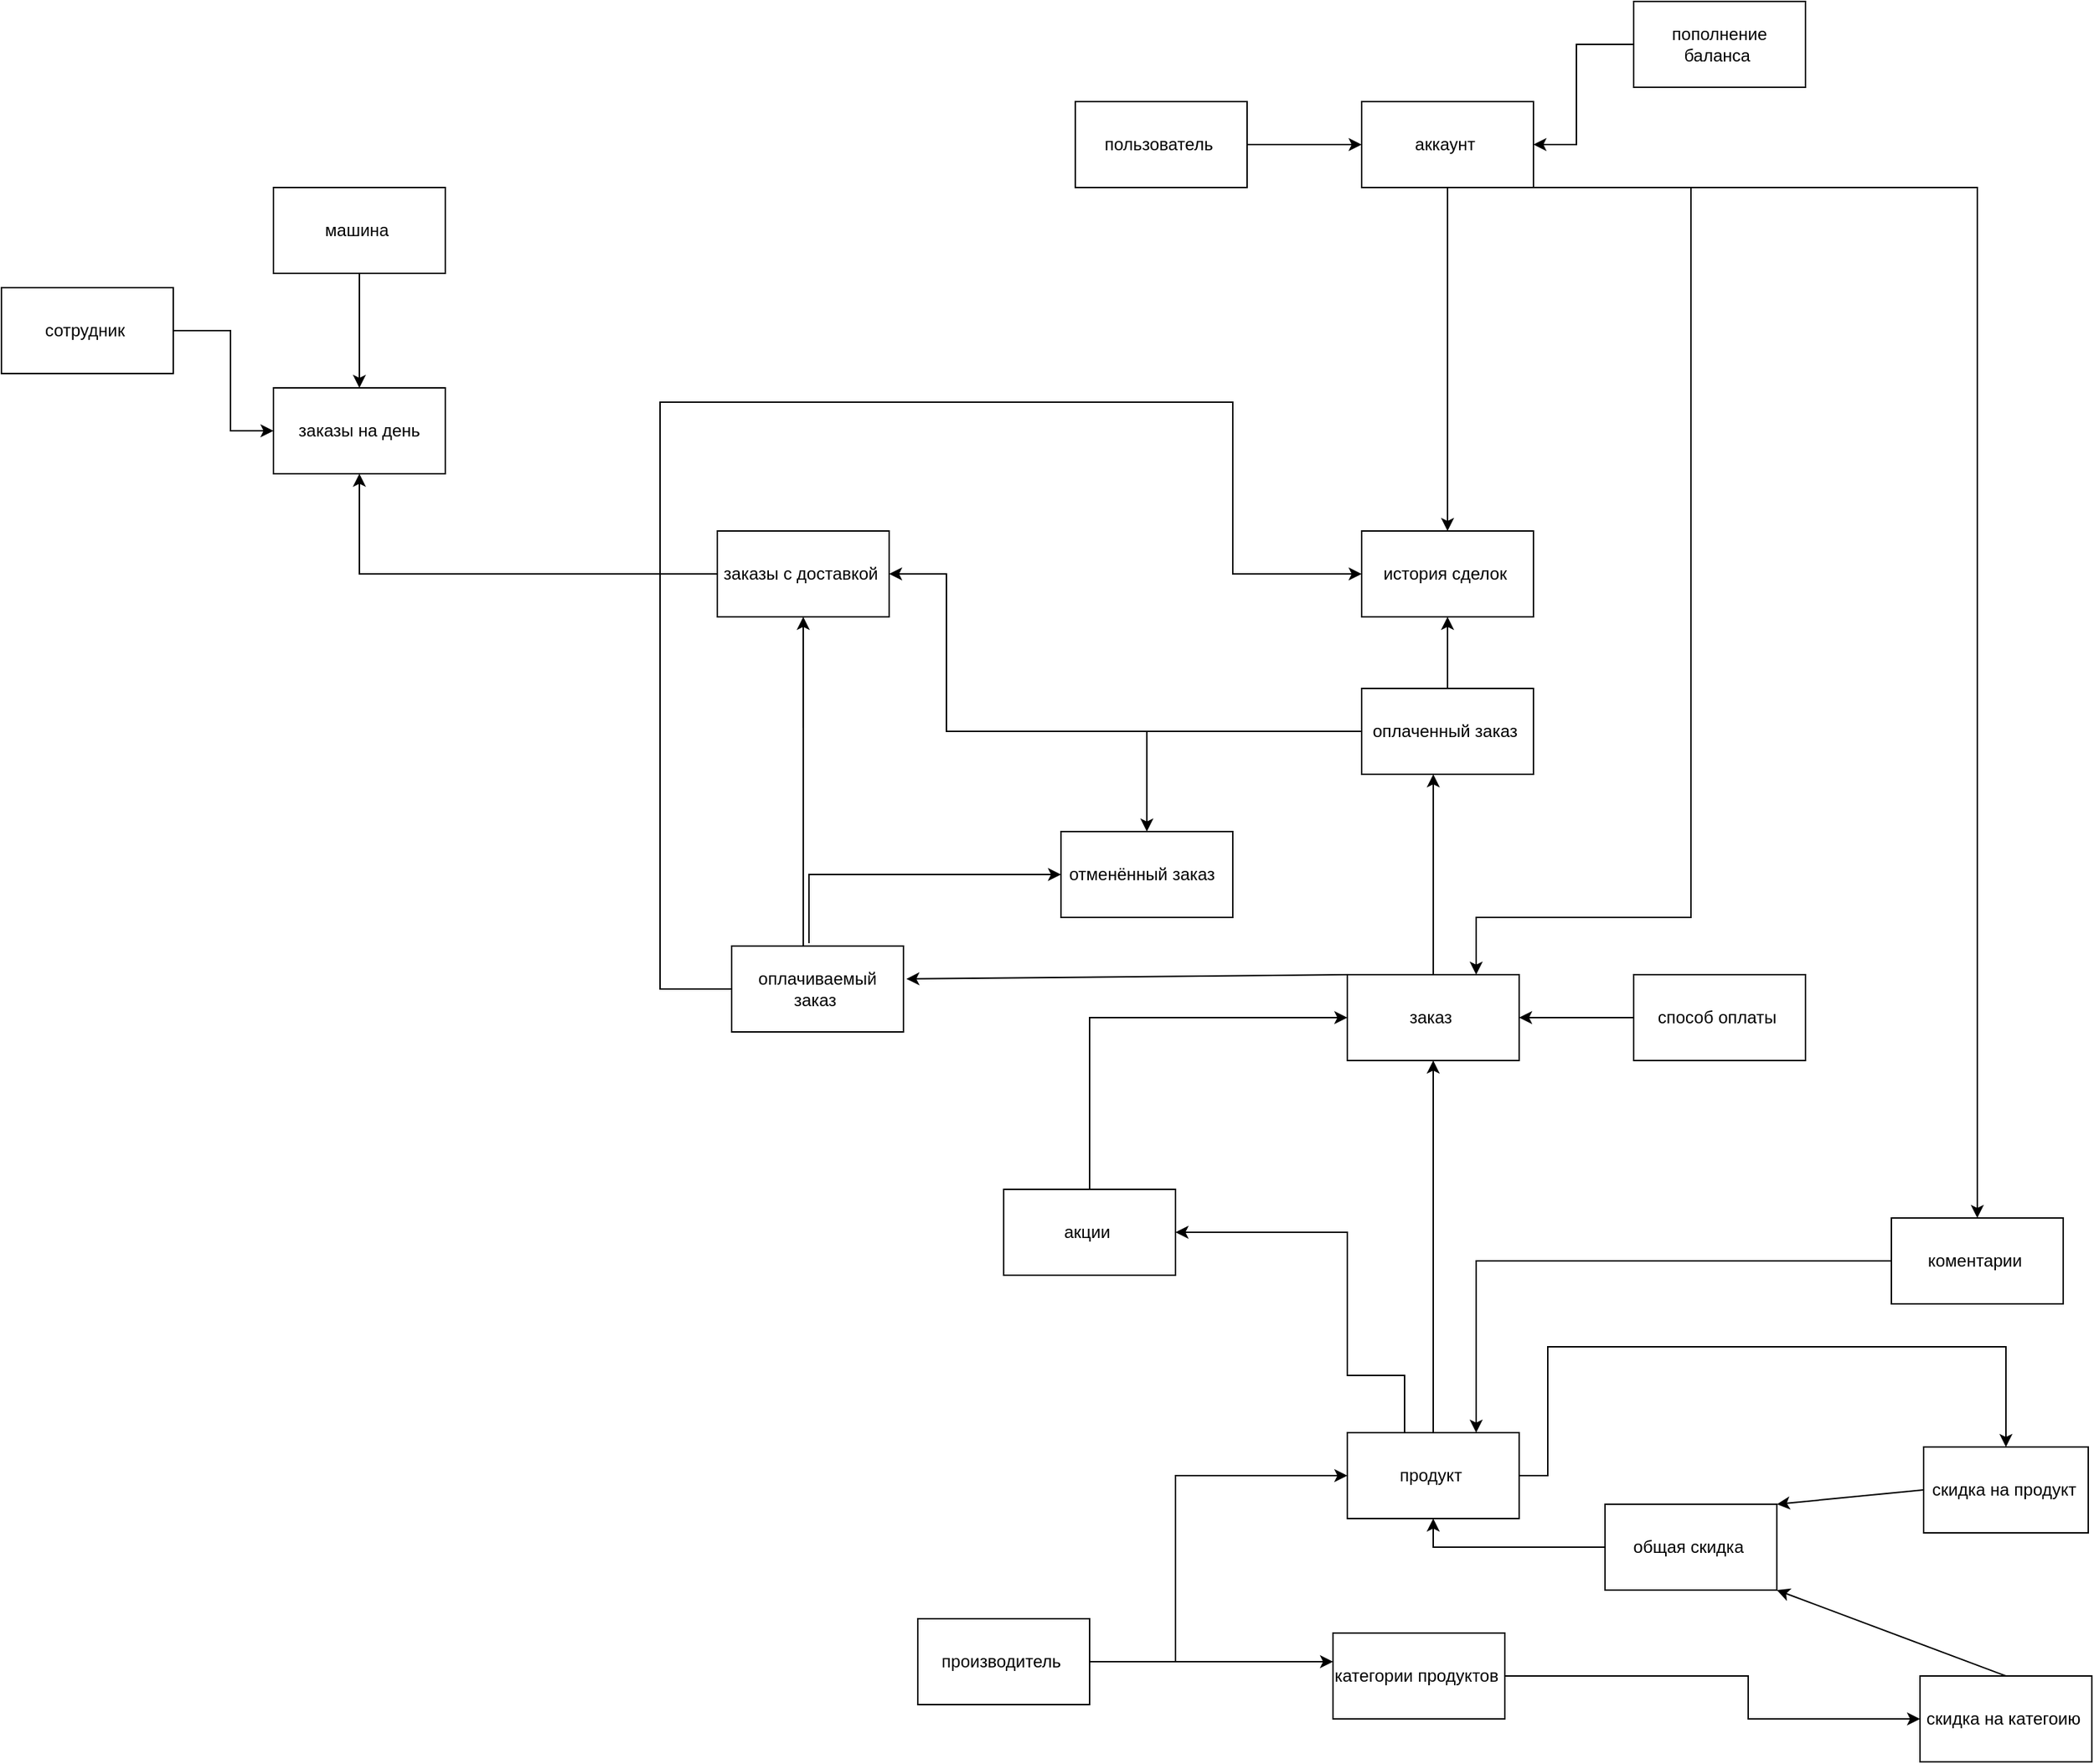 <mxfile version="21.2.8" type="device" pages="2">
  <diagram name="Страница 1" id="geIFjYjPnE_OeMnOWGkT">
    <mxGraphModel dx="2495" dy="974" grid="1" gridSize="10" guides="1" tooltips="1" connect="1" arrows="1" fold="1" page="1" pageScale="1" pageWidth="827" pageHeight="1169" math="0" shadow="0">
      <root>
        <mxCell id="0" />
        <mxCell id="1" parent="0" />
        <mxCell id="pGKbNOyH_VplZDwizvX3-1" value="пользователь&amp;nbsp;" style="rounded=0;whiteSpace=wrap;html=1;" parent="1" vertex="1">
          <mxGeometry x="250" y="270" width="120" height="60" as="geometry" />
        </mxCell>
        <mxCell id="TDMM4SeY3odUwWHmLBrj-1" value="аккаунт&amp;nbsp;" style="rounded=0;whiteSpace=wrap;html=1;" parent="1" vertex="1">
          <mxGeometry x="450" y="270" width="120" height="60" as="geometry" />
        </mxCell>
        <mxCell id="TDMM4SeY3odUwWHmLBrj-2" value="" style="endArrow=classic;html=1;rounded=0;exitX=1;exitY=0.5;exitDx=0;exitDy=0;entryX=0;entryY=0.5;entryDx=0;entryDy=0;" parent="1" source="pGKbNOyH_VplZDwizvX3-1" target="TDMM4SeY3odUwWHmLBrj-1" edge="1">
          <mxGeometry width="50" height="50" relative="1" as="geometry">
            <mxPoint x="390" y="430" as="sourcePoint" />
            <mxPoint x="440" y="380" as="targetPoint" />
          </mxGeometry>
        </mxCell>
        <mxCell id="TDMM4SeY3odUwWHmLBrj-3" value="пополнение баланса&amp;nbsp;" style="rounded=0;whiteSpace=wrap;html=1;" parent="1" vertex="1">
          <mxGeometry x="640" y="200" width="120" height="60" as="geometry" />
        </mxCell>
        <mxCell id="TDMM4SeY3odUwWHmLBrj-4" value="" style="endArrow=classic;html=1;rounded=0;exitX=0;exitY=0.5;exitDx=0;exitDy=0;entryX=1;entryY=0.5;entryDx=0;entryDy=0;" parent="1" source="TDMM4SeY3odUwWHmLBrj-3" target="TDMM4SeY3odUwWHmLBrj-1" edge="1">
          <mxGeometry width="50" height="50" relative="1" as="geometry">
            <mxPoint x="390" y="430" as="sourcePoint" />
            <mxPoint x="440" y="380" as="targetPoint" />
            <Array as="points">
              <mxPoint x="600" y="230" />
              <mxPoint x="600" y="300" />
            </Array>
          </mxGeometry>
        </mxCell>
        <mxCell id="TDMM4SeY3odUwWHmLBrj-5" value="" style="endArrow=classic;html=1;rounded=0;exitX=0.5;exitY=1;exitDx=0;exitDy=0;entryX=0.5;entryY=0;entryDx=0;entryDy=0;" parent="1" source="TDMM4SeY3odUwWHmLBrj-1" target="TDMM4SeY3odUwWHmLBrj-10" edge="1">
          <mxGeometry width="50" height="50" relative="1" as="geometry">
            <mxPoint x="390" y="430" as="sourcePoint" />
            <mxPoint x="510" y="420" as="targetPoint" />
          </mxGeometry>
        </mxCell>
        <mxCell id="TDMM4SeY3odUwWHmLBrj-7" value="заказы на день" style="rounded=0;whiteSpace=wrap;html=1;" parent="1" vertex="1">
          <mxGeometry x="-310" y="470" width="120" height="60" as="geometry" />
        </mxCell>
        <mxCell id="TDMM4SeY3odUwWHmLBrj-8" value="сотрудник&amp;nbsp;" style="rounded=0;whiteSpace=wrap;html=1;" parent="1" vertex="1">
          <mxGeometry x="-500" y="400" width="120" height="60" as="geometry" />
        </mxCell>
        <mxCell id="TDMM4SeY3odUwWHmLBrj-9" value="машина&amp;nbsp;" style="rounded=0;whiteSpace=wrap;html=1;" parent="1" vertex="1">
          <mxGeometry x="-310" y="330" width="120" height="60" as="geometry" />
        </mxCell>
        <mxCell id="TDMM4SeY3odUwWHmLBrj-10" value="история сделок&amp;nbsp;" style="rounded=0;whiteSpace=wrap;html=1;" parent="1" vertex="1">
          <mxGeometry x="450" y="570" width="120" height="60" as="geometry" />
        </mxCell>
        <mxCell id="TDMM4SeY3odUwWHmLBrj-11" value="оплаченный заказ&amp;nbsp;" style="rounded=0;whiteSpace=wrap;html=1;" parent="1" vertex="1">
          <mxGeometry x="450" y="680" width="120" height="60" as="geometry" />
        </mxCell>
        <mxCell id="TDMM4SeY3odUwWHmLBrj-12" value="оплачиваемый заказ&amp;nbsp;" style="rounded=0;whiteSpace=wrap;html=1;" parent="1" vertex="1">
          <mxGeometry x="10" y="860" width="120" height="60" as="geometry" />
        </mxCell>
        <mxCell id="TDMM4SeY3odUwWHmLBrj-13" value="отменённый заказ&amp;nbsp;&amp;nbsp;" style="rounded=0;whiteSpace=wrap;html=1;" parent="1" vertex="1">
          <mxGeometry x="240" y="780" width="120" height="60" as="geometry" />
        </mxCell>
        <mxCell id="fpAQPMwGpUmbMZwcHKRn-29" style="edgeStyle=orthogonalEdgeStyle;rounded=0;orthogonalLoop=1;jettySize=auto;html=1;entryX=0.417;entryY=1;entryDx=0;entryDy=0;entryPerimeter=0;" parent="1" source="TDMM4SeY3odUwWHmLBrj-14" target="TDMM4SeY3odUwWHmLBrj-11" edge="1">
          <mxGeometry relative="1" as="geometry" />
        </mxCell>
        <mxCell id="TDMM4SeY3odUwWHmLBrj-14" value="заказ&amp;nbsp;" style="rounded=0;whiteSpace=wrap;html=1;" parent="1" vertex="1">
          <mxGeometry x="440" y="880" width="120" height="60" as="geometry" />
        </mxCell>
        <mxCell id="fpAQPMwGpUmbMZwcHKRn-1" value="продукт&amp;nbsp;" style="rounded=0;whiteSpace=wrap;html=1;" parent="1" vertex="1">
          <mxGeometry x="440" y="1200" width="120" height="60" as="geometry" />
        </mxCell>
        <mxCell id="fpAQPMwGpUmbMZwcHKRn-2" value="скидка на продукт&amp;nbsp;" style="rounded=0;whiteSpace=wrap;html=1;" parent="1" vertex="1">
          <mxGeometry x="842.5" y="1210" width="115" height="60" as="geometry" />
        </mxCell>
        <mxCell id="fpAQPMwGpUmbMZwcHKRn-3" value="скидка на категоию&amp;nbsp;" style="rounded=0;whiteSpace=wrap;html=1;" parent="1" vertex="1">
          <mxGeometry x="840" y="1370" width="120" height="60" as="geometry" />
        </mxCell>
        <mxCell id="fpAQPMwGpUmbMZwcHKRn-4" value="способ оплаты&amp;nbsp;" style="rounded=0;whiteSpace=wrap;html=1;" parent="1" vertex="1">
          <mxGeometry x="640" y="880" width="120" height="60" as="geometry" />
        </mxCell>
        <mxCell id="fpAQPMwGpUmbMZwcHKRn-5" value="коментарии&amp;nbsp;" style="rounded=0;whiteSpace=wrap;html=1;" parent="1" vertex="1">
          <mxGeometry x="820" y="1050" width="120" height="60" as="geometry" />
        </mxCell>
        <mxCell id="fpAQPMwGpUmbMZwcHKRn-6" value="акции&amp;nbsp;" style="rounded=0;whiteSpace=wrap;html=1;" parent="1" vertex="1">
          <mxGeometry x="200" y="1030" width="120" height="60" as="geometry" />
        </mxCell>
        <mxCell id="fpAQPMwGpUmbMZwcHKRn-7" value="категории продуктов&amp;nbsp;" style="rounded=0;whiteSpace=wrap;html=1;" parent="1" vertex="1">
          <mxGeometry x="430" y="1340" width="120" height="60" as="geometry" />
        </mxCell>
        <mxCell id="fpAQPMwGpUmbMZwcHKRn-8" value="производитель&amp;nbsp;" style="rounded=0;whiteSpace=wrap;html=1;" parent="1" vertex="1">
          <mxGeometry x="140" y="1330" width="120" height="60" as="geometry" />
        </mxCell>
        <mxCell id="fpAQPMwGpUmbMZwcHKRn-11" value="" style="endArrow=classic;html=1;rounded=0;exitX=1;exitY=0.5;exitDx=0;exitDy=0;entryX=0;entryY=0.5;entryDx=0;entryDy=0;" parent="1" source="fpAQPMwGpUmbMZwcHKRn-8" target="fpAQPMwGpUmbMZwcHKRn-1" edge="1">
          <mxGeometry width="50" height="50" relative="1" as="geometry">
            <mxPoint x="380" y="1130" as="sourcePoint" />
            <mxPoint x="430" y="1080" as="targetPoint" />
            <Array as="points">
              <mxPoint x="320" y="1360" />
              <mxPoint x="320" y="1230" />
            </Array>
          </mxGeometry>
        </mxCell>
        <mxCell id="fpAQPMwGpUmbMZwcHKRn-12" value="" style="endArrow=classic;html=1;rounded=0;exitX=1;exitY=0.5;exitDx=0;exitDy=0;" parent="1" source="fpAQPMwGpUmbMZwcHKRn-8" edge="1">
          <mxGeometry width="50" height="50" relative="1" as="geometry">
            <mxPoint x="380" y="1130" as="sourcePoint" />
            <mxPoint x="430" y="1360" as="targetPoint" />
          </mxGeometry>
        </mxCell>
        <mxCell id="fpAQPMwGpUmbMZwcHKRn-13" value="общая скидка&amp;nbsp;" style="rounded=0;whiteSpace=wrap;html=1;" parent="1" vertex="1">
          <mxGeometry x="620" y="1250" width="120" height="60" as="geometry" />
        </mxCell>
        <mxCell id="fpAQPMwGpUmbMZwcHKRn-14" value="" style="endArrow=classic;html=1;rounded=0;exitX=0.5;exitY=0;exitDx=0;exitDy=0;entryX=1;entryY=1;entryDx=0;entryDy=0;" parent="1" source="fpAQPMwGpUmbMZwcHKRn-3" target="fpAQPMwGpUmbMZwcHKRn-13" edge="1">
          <mxGeometry width="50" height="50" relative="1" as="geometry">
            <mxPoint x="770" y="1260" as="sourcePoint" />
            <mxPoint x="430" y="1080" as="targetPoint" />
          </mxGeometry>
        </mxCell>
        <mxCell id="fpAQPMwGpUmbMZwcHKRn-15" value="" style="endArrow=classic;html=1;rounded=0;exitX=1;exitY=0.5;exitDx=0;exitDy=0;" parent="1" source="fpAQPMwGpUmbMZwcHKRn-7" edge="1">
          <mxGeometry width="50" height="50" relative="1" as="geometry">
            <mxPoint x="380" y="1130" as="sourcePoint" />
            <mxPoint x="840" y="1400" as="targetPoint" />
            <Array as="points">
              <mxPoint x="720" y="1370" />
              <mxPoint x="720" y="1400" />
            </Array>
          </mxGeometry>
        </mxCell>
        <mxCell id="fpAQPMwGpUmbMZwcHKRn-16" value="" style="endArrow=classic;html=1;rounded=0;exitX=0;exitY=0.5;exitDx=0;exitDy=0;entryX=1;entryY=0;entryDx=0;entryDy=0;" parent="1" source="fpAQPMwGpUmbMZwcHKRn-2" target="fpAQPMwGpUmbMZwcHKRn-13" edge="1">
          <mxGeometry width="50" height="50" relative="1" as="geometry">
            <mxPoint x="380" y="1130" as="sourcePoint" />
            <mxPoint x="430" y="1080" as="targetPoint" />
          </mxGeometry>
        </mxCell>
        <mxCell id="fpAQPMwGpUmbMZwcHKRn-17" value="" style="endArrow=classic;html=1;rounded=0;exitX=1;exitY=0.5;exitDx=0;exitDy=0;entryX=0.5;entryY=0;entryDx=0;entryDy=0;" parent="1" source="fpAQPMwGpUmbMZwcHKRn-1" target="fpAQPMwGpUmbMZwcHKRn-2" edge="1">
          <mxGeometry width="50" height="50" relative="1" as="geometry">
            <mxPoint x="380" y="1130" as="sourcePoint" />
            <mxPoint x="430" y="1080" as="targetPoint" />
            <Array as="points">
              <mxPoint x="580" y="1230" />
              <mxPoint x="580" y="1140" />
              <mxPoint x="900" y="1140" />
            </Array>
          </mxGeometry>
        </mxCell>
        <mxCell id="fpAQPMwGpUmbMZwcHKRn-20" value="" style="endArrow=classic;html=1;rounded=0;exitX=0.5;exitY=0;exitDx=0;exitDy=0;entryX=0.5;entryY=1;entryDx=0;entryDy=0;" parent="1" source="fpAQPMwGpUmbMZwcHKRn-1" target="TDMM4SeY3odUwWHmLBrj-14" edge="1">
          <mxGeometry width="50" height="50" relative="1" as="geometry">
            <mxPoint x="380" y="1130" as="sourcePoint" />
            <mxPoint x="430" y="1080" as="targetPoint" />
          </mxGeometry>
        </mxCell>
        <mxCell id="fpAQPMwGpUmbMZwcHKRn-21" value="" style="endArrow=classic;html=1;rounded=0;exitX=0.5;exitY=0;exitDx=0;exitDy=0;entryX=1;entryY=0.5;entryDx=0;entryDy=0;" parent="1" source="fpAQPMwGpUmbMZwcHKRn-1" target="fpAQPMwGpUmbMZwcHKRn-6" edge="1">
          <mxGeometry width="50" height="50" relative="1" as="geometry">
            <mxPoint x="380" y="1130" as="sourcePoint" />
            <mxPoint x="430" y="1080" as="targetPoint" />
            <Array as="points">
              <mxPoint x="480" y="1200" />
              <mxPoint x="480" y="1160" />
              <mxPoint x="440" y="1160" />
              <mxPoint x="440" y="1060" />
            </Array>
          </mxGeometry>
        </mxCell>
        <mxCell id="fpAQPMwGpUmbMZwcHKRn-23" value="" style="endArrow=classic;html=1;rounded=0;exitX=0.5;exitY=0;exitDx=0;exitDy=0;entryX=0;entryY=0.5;entryDx=0;entryDy=0;" parent="1" source="fpAQPMwGpUmbMZwcHKRn-6" target="TDMM4SeY3odUwWHmLBrj-14" edge="1">
          <mxGeometry width="50" height="50" relative="1" as="geometry">
            <mxPoint x="380" y="1130" as="sourcePoint" />
            <mxPoint x="430" y="1080" as="targetPoint" />
            <Array as="points">
              <mxPoint x="260" y="910" />
            </Array>
          </mxGeometry>
        </mxCell>
        <mxCell id="fpAQPMwGpUmbMZwcHKRn-24" value="" style="endArrow=classic;html=1;rounded=0;exitX=0;exitY=0.5;exitDx=0;exitDy=0;entryX=1;entryY=0.5;entryDx=0;entryDy=0;" parent="1" source="fpAQPMwGpUmbMZwcHKRn-4" target="TDMM4SeY3odUwWHmLBrj-14" edge="1">
          <mxGeometry width="50" height="50" relative="1" as="geometry">
            <mxPoint x="380" y="1130" as="sourcePoint" />
            <mxPoint x="430" y="1080" as="targetPoint" />
          </mxGeometry>
        </mxCell>
        <mxCell id="fpAQPMwGpUmbMZwcHKRn-30" value="" style="endArrow=classic;html=1;rounded=0;exitX=0;exitY=0;exitDx=0;exitDy=0;entryX=1.017;entryY=0.383;entryDx=0;entryDy=0;entryPerimeter=0;" parent="1" source="TDMM4SeY3odUwWHmLBrj-14" target="TDMM4SeY3odUwWHmLBrj-12" edge="1">
          <mxGeometry width="50" height="50" relative="1" as="geometry">
            <mxPoint x="380" y="960" as="sourcePoint" />
            <mxPoint x="430" y="910" as="targetPoint" />
          </mxGeometry>
        </mxCell>
        <mxCell id="fpAQPMwGpUmbMZwcHKRn-31" value="" style="endArrow=classic;html=1;rounded=0;exitX=0.45;exitY=-0.033;exitDx=0;exitDy=0;exitPerimeter=0;entryX=0;entryY=0.5;entryDx=0;entryDy=0;" parent="1" source="TDMM4SeY3odUwWHmLBrj-12" target="TDMM4SeY3odUwWHmLBrj-13" edge="1">
          <mxGeometry width="50" height="50" relative="1" as="geometry">
            <mxPoint x="380" y="960" as="sourcePoint" />
            <mxPoint x="430" y="910" as="targetPoint" />
            <Array as="points">
              <mxPoint x="64" y="810" />
            </Array>
          </mxGeometry>
        </mxCell>
        <mxCell id="fpAQPMwGpUmbMZwcHKRn-32" value="" style="endArrow=classic;html=1;rounded=0;exitX=0;exitY=0.5;exitDx=0;exitDy=0;entryX=0.5;entryY=0;entryDx=0;entryDy=0;" parent="1" source="TDMM4SeY3odUwWHmLBrj-11" target="TDMM4SeY3odUwWHmLBrj-13" edge="1">
          <mxGeometry width="50" height="50" relative="1" as="geometry">
            <mxPoint x="380" y="790" as="sourcePoint" />
            <mxPoint x="430" y="740" as="targetPoint" />
            <Array as="points">
              <mxPoint x="300" y="710" />
            </Array>
          </mxGeometry>
        </mxCell>
        <mxCell id="fpAQPMwGpUmbMZwcHKRn-34" value="заказы с доставкой&amp;nbsp;" style="rounded=0;whiteSpace=wrap;html=1;" parent="1" vertex="1">
          <mxGeometry y="570" width="120" height="60" as="geometry" />
        </mxCell>
        <mxCell id="fpAQPMwGpUmbMZwcHKRn-35" value="" style="endArrow=classic;html=1;rounded=0;exitX=0.5;exitY=0;exitDx=0;exitDy=0;entryX=0.5;entryY=1;entryDx=0;entryDy=0;" parent="1" source="TDMM4SeY3odUwWHmLBrj-11" target="TDMM4SeY3odUwWHmLBrj-10" edge="1">
          <mxGeometry width="50" height="50" relative="1" as="geometry">
            <mxPoint x="380" y="630" as="sourcePoint" />
            <mxPoint x="430" y="580" as="targetPoint" />
          </mxGeometry>
        </mxCell>
        <mxCell id="fpAQPMwGpUmbMZwcHKRn-38" value="" style="endArrow=classic;html=1;rounded=0;exitX=0.417;exitY=0;exitDx=0;exitDy=0;exitPerimeter=0;" parent="1" source="TDMM4SeY3odUwWHmLBrj-12" target="fpAQPMwGpUmbMZwcHKRn-34" edge="1">
          <mxGeometry width="50" height="50" relative="1" as="geometry">
            <mxPoint x="380" y="630" as="sourcePoint" />
            <mxPoint x="430" y="580" as="targetPoint" />
          </mxGeometry>
        </mxCell>
        <mxCell id="fpAQPMwGpUmbMZwcHKRn-39" value="" style="endArrow=classic;html=1;rounded=0;exitX=0;exitY=0.5;exitDx=0;exitDy=0;entryX=1;entryY=0.5;entryDx=0;entryDy=0;" parent="1" source="TDMM4SeY3odUwWHmLBrj-11" target="fpAQPMwGpUmbMZwcHKRn-34" edge="1">
          <mxGeometry width="50" height="50" relative="1" as="geometry">
            <mxPoint x="380" y="630" as="sourcePoint" />
            <mxPoint x="430" y="580" as="targetPoint" />
            <Array as="points">
              <mxPoint x="160" y="710" />
              <mxPoint x="160" y="600" />
            </Array>
          </mxGeometry>
        </mxCell>
        <mxCell id="fpAQPMwGpUmbMZwcHKRn-40" value="" style="endArrow=classic;html=1;rounded=0;exitX=0;exitY=0.5;exitDx=0;exitDy=0;entryX=0.5;entryY=1;entryDx=0;entryDy=0;" parent="1" source="fpAQPMwGpUmbMZwcHKRn-34" target="TDMM4SeY3odUwWHmLBrj-7" edge="1">
          <mxGeometry width="50" height="50" relative="1" as="geometry">
            <mxPoint y="630" as="sourcePoint" />
            <mxPoint x="50" y="580" as="targetPoint" />
            <Array as="points">
              <mxPoint x="-250" y="600" />
            </Array>
          </mxGeometry>
        </mxCell>
        <mxCell id="fpAQPMwGpUmbMZwcHKRn-41" value="" style="endArrow=classic;html=1;rounded=0;exitX=0.5;exitY=1;exitDx=0;exitDy=0;entryX=0.5;entryY=0;entryDx=0;entryDy=0;" parent="1" source="TDMM4SeY3odUwWHmLBrj-9" target="TDMM4SeY3odUwWHmLBrj-7" edge="1">
          <mxGeometry width="50" height="50" relative="1" as="geometry">
            <mxPoint y="630" as="sourcePoint" />
            <mxPoint x="50" y="580" as="targetPoint" />
          </mxGeometry>
        </mxCell>
        <mxCell id="fpAQPMwGpUmbMZwcHKRn-42" value="" style="endArrow=classic;html=1;rounded=0;exitX=1;exitY=0.5;exitDx=0;exitDy=0;entryX=0;entryY=0.5;entryDx=0;entryDy=0;" parent="1" source="TDMM4SeY3odUwWHmLBrj-8" target="TDMM4SeY3odUwWHmLBrj-7" edge="1">
          <mxGeometry width="50" height="50" relative="1" as="geometry">
            <mxPoint y="630" as="sourcePoint" />
            <mxPoint x="50" y="580" as="targetPoint" />
            <Array as="points">
              <mxPoint x="-340" y="430" />
              <mxPoint x="-340" y="500" />
            </Array>
          </mxGeometry>
        </mxCell>
        <mxCell id="fpAQPMwGpUmbMZwcHKRn-43" value="" style="endArrow=classic;html=1;rounded=0;exitX=0;exitY=0.5;exitDx=0;exitDy=0;entryX=0.5;entryY=1;entryDx=0;entryDy=0;" parent="1" source="fpAQPMwGpUmbMZwcHKRn-13" target="fpAQPMwGpUmbMZwcHKRn-1" edge="1">
          <mxGeometry width="50" height="50" relative="1" as="geometry">
            <mxPoint x="190" y="1290" as="sourcePoint" />
            <mxPoint x="240" y="1240" as="targetPoint" />
            <Array as="points">
              <mxPoint x="500" y="1280" />
            </Array>
          </mxGeometry>
        </mxCell>
        <mxCell id="fpAQPMwGpUmbMZwcHKRn-44" value="" style="endArrow=classic;html=1;rounded=0;exitX=0.75;exitY=1;exitDx=0;exitDy=0;entryX=0.5;entryY=0;entryDx=0;entryDy=0;" parent="1" source="TDMM4SeY3odUwWHmLBrj-1" target="fpAQPMwGpUmbMZwcHKRn-5" edge="1">
          <mxGeometry width="50" height="50" relative="1" as="geometry">
            <mxPoint x="200" y="570" as="sourcePoint" />
            <mxPoint x="250" y="520" as="targetPoint" />
            <Array as="points">
              <mxPoint x="880" y="330" />
            </Array>
          </mxGeometry>
        </mxCell>
        <mxCell id="fpAQPMwGpUmbMZwcHKRn-45" value="" style="endArrow=classic;html=1;rounded=0;exitX=0;exitY=0.5;exitDx=0;exitDy=0;entryX=0.75;entryY=0;entryDx=0;entryDy=0;" parent="1" source="fpAQPMwGpUmbMZwcHKRn-5" target="fpAQPMwGpUmbMZwcHKRn-1" edge="1">
          <mxGeometry width="50" height="50" relative="1" as="geometry">
            <mxPoint x="310" y="1190" as="sourcePoint" />
            <mxPoint x="360" y="1140" as="targetPoint" />
            <Array as="points">
              <mxPoint x="530" y="1080" />
            </Array>
          </mxGeometry>
        </mxCell>
        <mxCell id="7xyCOr3L8ZWtPxYkNtpw-1" value="" style="endArrow=classic;html=1;rounded=0;exitX=0;exitY=0.5;exitDx=0;exitDy=0;entryX=0;entryY=0.5;entryDx=0;entryDy=0;" parent="1" source="TDMM4SeY3odUwWHmLBrj-12" target="TDMM4SeY3odUwWHmLBrj-10" edge="1">
          <mxGeometry width="50" height="50" relative="1" as="geometry">
            <mxPoint x="160" y="620" as="sourcePoint" />
            <mxPoint x="210" y="570" as="targetPoint" />
            <Array as="points">
              <mxPoint x="-40" y="890" />
              <mxPoint x="-40" y="480" />
              <mxPoint x="360" y="480" />
              <mxPoint x="360" y="600" />
            </Array>
          </mxGeometry>
        </mxCell>
        <mxCell id="Cxskupaax-ryVpt0itIH-2" value="" style="endArrow=classic;html=1;rounded=0;exitX=0.5;exitY=1;exitDx=0;exitDy=0;entryX=0.75;entryY=0;entryDx=0;entryDy=0;" parent="1" source="TDMM4SeY3odUwWHmLBrj-1" target="TDMM4SeY3odUwWHmLBrj-14" edge="1">
          <mxGeometry width="50" height="50" relative="1" as="geometry">
            <mxPoint x="30" y="690" as="sourcePoint" />
            <mxPoint x="80" y="640" as="targetPoint" />
            <Array as="points">
              <mxPoint x="680" y="330" />
              <mxPoint x="680" y="840" />
              <mxPoint x="530" y="840" />
            </Array>
          </mxGeometry>
        </mxCell>
      </root>
    </mxGraphModel>
  </diagram>
  <diagram id="Uux48HykHQynCecnKqJx" name="Страница 2">
    <mxGraphModel dx="1418" dy="828" grid="1" gridSize="10" guides="1" tooltips="1" connect="1" arrows="1" fold="1" page="1" pageScale="1" pageWidth="827" pageHeight="1169" math="0" shadow="0">
      <root>
        <mxCell id="0" />
        <mxCell id="1" parent="0" />
        <mxCell id="uWkDcy2P7G1nZ_1ZpirL-1" value="List" style="swimlane;fontStyle=0;childLayout=stackLayout;horizontal=1;startSize=30;horizontalStack=0;resizeParent=1;resizeParentMax=0;resizeLast=0;collapsible=1;marginBottom=0;whiteSpace=wrap;html=1;" vertex="1" parent="1">
          <mxGeometry x="280" y="250" width="140" height="120" as="geometry" />
        </mxCell>
        <mxCell id="uWkDcy2P7G1nZ_1ZpirL-2" value="Item 1" style="text;strokeColor=none;fillColor=none;align=left;verticalAlign=middle;spacingLeft=4;spacingRight=4;overflow=hidden;points=[[0,0.5],[1,0.5]];portConstraint=eastwest;rotatable=0;whiteSpace=wrap;html=1;" vertex="1" parent="uWkDcy2P7G1nZ_1ZpirL-1">
          <mxGeometry y="30" width="140" height="30" as="geometry" />
        </mxCell>
        <mxCell id="uWkDcy2P7G1nZ_1ZpirL-3" value="Item 2" style="text;strokeColor=none;fillColor=none;align=left;verticalAlign=middle;spacingLeft=4;spacingRight=4;overflow=hidden;points=[[0,0.5],[1,0.5]];portConstraint=eastwest;rotatable=0;whiteSpace=wrap;html=1;" vertex="1" parent="uWkDcy2P7G1nZ_1ZpirL-1">
          <mxGeometry y="60" width="140" height="30" as="geometry" />
        </mxCell>
        <mxCell id="uWkDcy2P7G1nZ_1ZpirL-4" value="Item 3" style="text;strokeColor=none;fillColor=none;align=left;verticalAlign=middle;spacingLeft=4;spacingRight=4;overflow=hidden;points=[[0,0.5],[1,0.5]];portConstraint=eastwest;rotatable=0;whiteSpace=wrap;html=1;" vertex="1" parent="uWkDcy2P7G1nZ_1ZpirL-1">
          <mxGeometry y="90" width="140" height="30" as="geometry" />
        </mxCell>
      </root>
    </mxGraphModel>
  </diagram>
</mxfile>
